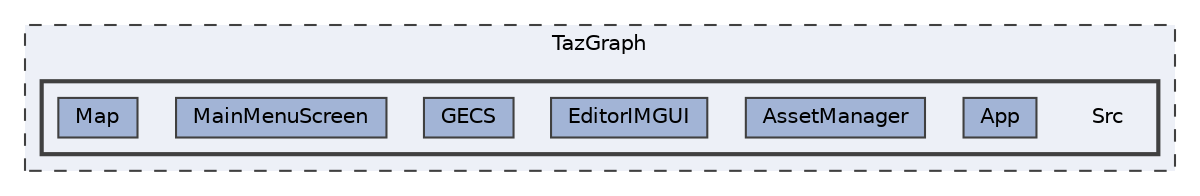 digraph "/mnt/c/Users/lefte/Mujin/MastersThesis/Taz/TazGraph/TazGraph/Src"
{
 // LATEX_PDF_SIZE
  bgcolor="transparent";
  edge [fontname=Helvetica,fontsize=10,labelfontname=Helvetica,labelfontsize=10];
  node [fontname=Helvetica,fontsize=10,shape=box,height=0.2,width=0.4];
  compound=true
  subgraph clusterdir_09b1ff4369ed9fd91d5e250699b03ef2 {
    graph [ bgcolor="#edf0f7", pencolor="grey25", label="TazGraph", fontname=Helvetica,fontsize=10 style="filled,dashed", URL="dir_09b1ff4369ed9fd91d5e250699b03ef2.html",tooltip=""]
  subgraph clusterdir_3f423d6722606df6946b79f1f4f6c816 {
    graph [ bgcolor="#edf0f7", pencolor="grey25", label="", fontname=Helvetica,fontsize=10 style="filled,bold", URL="dir_3f423d6722606df6946b79f1f4f6c816.html",tooltip=""]
    dir_3f423d6722606df6946b79f1f4f6c816 [shape=plaintext, label="Src"];
  dir_5605dafb3f645c0650ccedec2231011d [label="App", fillcolor="#a2b4d6", color="grey25", style="filled", URL="dir_5605dafb3f645c0650ccedec2231011d.html",tooltip=""];
  dir_4a6ca3a2484730b5a2b52dd7207b93b3 [label="AssetManager", fillcolor="#a2b4d6", color="grey25", style="filled", URL="dir_4a6ca3a2484730b5a2b52dd7207b93b3.html",tooltip=""];
  dir_348193136382623313fa0dac57b5dd0c [label="EditorIMGUI", fillcolor="#a2b4d6", color="grey25", style="filled", URL="dir_348193136382623313fa0dac57b5dd0c.html",tooltip=""];
  dir_d28430fd2f357a8d9da405447671689a [label="GECS", fillcolor="#a2b4d6", color="grey25", style="filled", URL="dir_d28430fd2f357a8d9da405447671689a.html",tooltip=""];
  dir_b7ffa59547c4373273c4c0c7434947dd [label="MainMenuScreen", fillcolor="#a2b4d6", color="grey25", style="filled", URL="dir_b7ffa59547c4373273c4c0c7434947dd.html",tooltip=""];
  dir_1ba743282c5e466a8f829d4034a8cc38 [label="Map", fillcolor="#a2b4d6", color="grey25", style="filled", URL="dir_1ba743282c5e466a8f829d4034a8cc38.html",tooltip=""];
  }
  }
}
